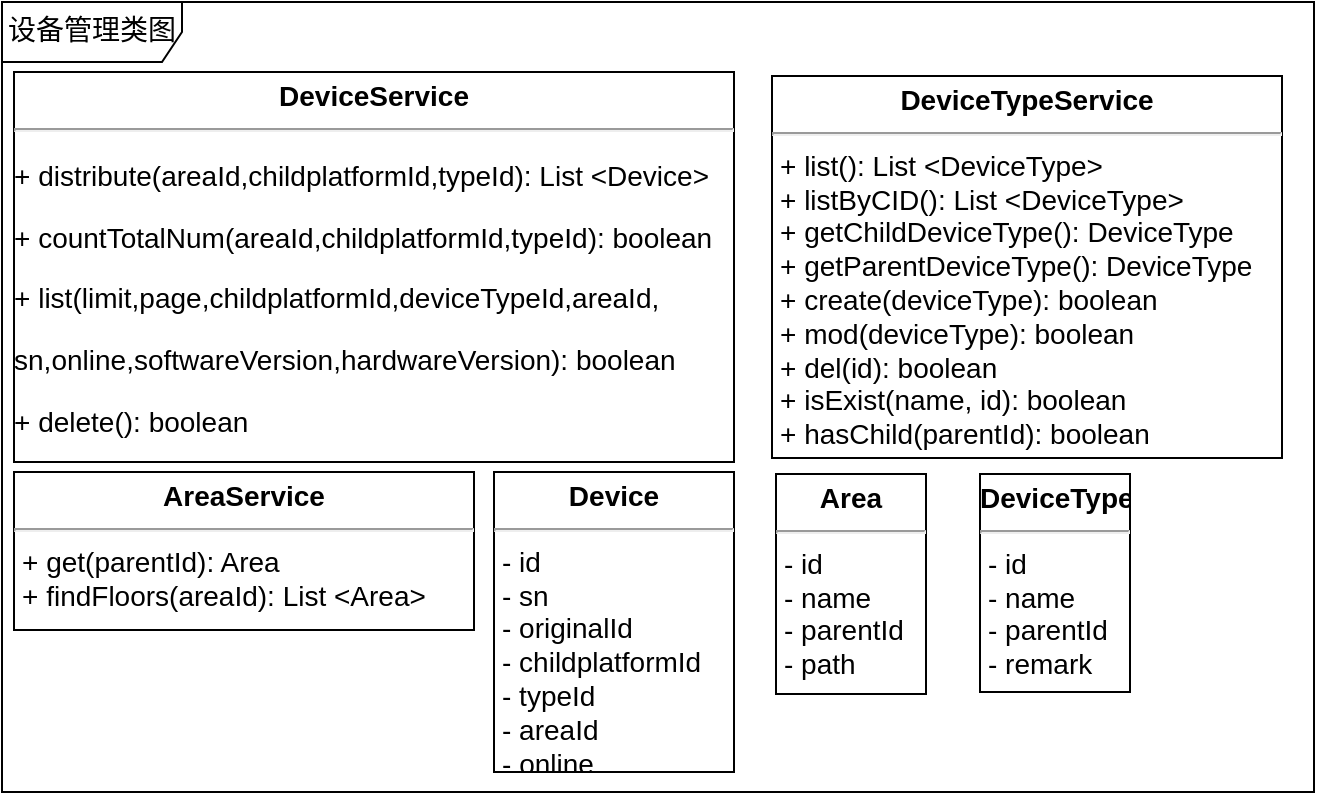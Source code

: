 <mxfile version="10.6.7" type="github"><diagram id="fKIcjFFny-ZdcJOJ5Gdy" name="Ã§Â¬Â¬ 1 Ã©Â¡Âµ"><mxGraphModel dx="1007" dy="579" grid="1" gridSize="10" guides="1" tooltips="1" connect="1" arrows="1" fold="1" page="1" pageScale="1" pageWidth="850" pageHeight="1100" math="0" shadow="0"><root><mxCell id="0"/><mxCell id="1" parent="0"/><mxCell id="XLAtCyjLGJJxPSicPnzz-1" value="设备管理类图" style="shape=umlFrame;whiteSpace=wrap;html=1;rounded=0;shadow=0;comic=0;labelBackgroundColor=none;strokeColor=#000000;strokeWidth=1;fillColor=#ffffff;fontFamily=Verdana;fontSize=14;fontColor=#000000;align=center;width=90;height=30;" parent="1" vertex="1"><mxGeometry x="34" y="115" width="656" height="395" as="geometry"/></mxCell><mxCell id="xsI2GI6rg9mrouiKZmRD-1" value="&lt;p style=&quot;margin: 4px 0px 0px ; text-align: center ; font-size: 14px&quot;&gt;&lt;b&gt;Device&lt;/b&gt;&lt;/p&gt;&lt;hr style=&quot;font-size: 14px&quot;&gt;&lt;p style=&quot;margin: 0px 0px 0px 4px ; font-size: 14px&quot;&gt;- id&lt;/p&gt;&lt;p style=&quot;margin: 0px 0px 0px 4px ; font-size: 14px&quot;&gt;- sn&lt;/p&gt;&lt;p style=&quot;margin: 0px 0px 0px 4px ; font-size: 14px&quot;&gt;- originalId&lt;/p&gt;&lt;p style=&quot;margin: 0px 0px 0px 4px ; font-size: 14px&quot;&gt;- childplatformId&lt;/p&gt;&lt;p style=&quot;margin: 0px 0px 0px 4px ; font-size: 14px&quot;&gt;- typeId&lt;/p&gt;&lt;p style=&quot;margin: 0px 0px 0px 4px ; font-size: 14px&quot;&gt;- areaId&lt;/p&gt;&lt;p style=&quot;margin: 0px 0px 0px 4px ; font-size: 14px&quot;&gt;-&amp;nbsp;&lt;span&gt;online&lt;/span&gt;&lt;/p&gt;" style="verticalAlign=top;align=left;overflow=fill;fontSize=14;fontFamily=Helvetica;html=1;" parent="1" vertex="1"><mxGeometry x="280" y="350" width="120" height="150" as="geometry"/></mxCell><mxCell id="XLAtCyjLGJJxPSicPnzz-2" value="&lt;p style=&quot;margin: 4px 0px 0px ; text-align: center ; font-size: 14px&quot;&gt;&lt;b&gt;DeviceService&lt;/b&gt;&lt;/p&gt;&lt;hr style=&quot;font-size: 14px&quot;&gt;&lt;p&gt;&lt;span&gt;+&amp;nbsp;&lt;/span&gt;&lt;span&gt;distribute&lt;/span&gt;&lt;span&gt;(&lt;/span&gt;&lt;span&gt;areaId&lt;/span&gt;&lt;span&gt;,&lt;/span&gt;&lt;span&gt;childplatformId&lt;/span&gt;&lt;span&gt;,&lt;/span&gt;&lt;span&gt;typeId&lt;/span&gt;&lt;span&gt;)&lt;/span&gt;&lt;span&gt;: List &amp;lt;Device&amp;gt;&lt;/span&gt;&lt;br&gt;&lt;/p&gt;&lt;p&gt;&lt;span&gt;+&amp;nbsp;&lt;/span&gt;&lt;span&gt;countTotalNum&lt;/span&gt;&lt;span&gt;(&lt;/span&gt;&lt;span&gt;areaId&lt;/span&gt;&lt;span&gt;,&lt;/span&gt;&lt;span&gt;childplatformId&lt;/span&gt;&lt;span&gt;,&lt;/span&gt;&lt;span&gt;typeId&lt;/span&gt;&lt;span&gt;)&lt;/span&gt;&lt;span&gt;: boolean&lt;/span&gt;&lt;/p&gt;&lt;p&gt;&lt;span&gt;+&amp;nbsp;&lt;/span&gt;&lt;span&gt;list&lt;/span&gt;&lt;span&gt;(&lt;/span&gt;&lt;span&gt;limit&lt;/span&gt;&lt;span&gt;,&lt;/span&gt;&lt;span&gt;page&lt;/span&gt;&lt;span&gt;,&lt;/span&gt;&lt;span&gt;childplatformId&lt;/span&gt;&lt;span&gt;,&lt;/span&gt;&lt;span&gt;deviceTypeId&lt;/span&gt;&lt;span&gt;,&lt;/span&gt;&lt;span&gt;areaId&lt;/span&gt;&lt;span&gt;,&lt;/span&gt;&lt;/p&gt;&lt;p&gt;&lt;span&gt;sn&lt;/span&gt;&lt;span&gt;,&lt;/span&gt;&lt;span&gt;online&lt;/span&gt;&lt;span&gt;,&lt;/span&gt;&lt;span&gt;softwareVersion&lt;/span&gt;&lt;span&gt;,&lt;/span&gt;&lt;span&gt;hardwareVersion&lt;/span&gt;&lt;span&gt;):&lt;/span&gt;&lt;span&gt;&amp;nbsp;boolean&lt;/span&gt;&lt;/p&gt;&lt;p&gt;&lt;span&gt;+ delete(): boolean&lt;/span&gt;&lt;/p&gt;&lt;p style=&quot;margin: 0px 0px 0px 4px ; font-size: 14px&quot;&gt;&lt;br&gt;&lt;/p&gt;" style="verticalAlign=top;align=left;overflow=fill;fontSize=14;fontFamily=Helvetica;html=1;" parent="1" vertex="1"><mxGeometry x="40" y="150" width="360" height="195" as="geometry"/></mxCell><mxCell id="xsI2GI6rg9mrouiKZmRD-2" value="&lt;p style=&quot;margin: 4px 0px 0px ; text-align: center ; font-size: 14px&quot;&gt;&lt;b&gt;DeviceType&lt;/b&gt;&lt;/p&gt;&lt;hr style=&quot;font-size: 14px&quot;&gt;&lt;p style=&quot;margin: 0px 0px 0px 4px ; font-size: 14px&quot;&gt;- id&lt;/p&gt;&lt;p style=&quot;margin: 0px 0px 0px 4px ; font-size: 14px&quot;&gt;- name&lt;/p&gt;&lt;p style=&quot;margin: 0px 0px 0px 4px ; font-size: 14px&quot;&gt;- parentId&lt;/p&gt;&lt;p style=&quot;margin: 0px 0px 0px 4px ; font-size: 14px&quot;&gt;- remark&lt;/p&gt;&lt;p style=&quot;margin: 0px 0px 0px 4px ; font-size: 14px&quot;&gt;&lt;br&gt;&lt;/p&gt;" style="verticalAlign=top;align=left;overflow=fill;fontSize=14;fontFamily=Helvetica;html=1;" parent="1" vertex="1"><mxGeometry x="523" y="351" width="75" height="109" as="geometry"/></mxCell><mxCell id="xsI2GI6rg9mrouiKZmRD-5" value="&lt;p style=&quot;margin: 4px 0px 0px ; text-align: center ; font-size: 14px&quot;&gt;&lt;b&gt;DeviceTypeService&lt;/b&gt;&lt;/p&gt;&lt;hr style=&quot;font-size: 14px&quot;&gt;&lt;p style=&quot;margin: 0px 0px 0px 4px ; font-size: 14px&quot;&gt;+ list():&lt;span&gt;&amp;nbsp;List &amp;lt;DeviceType&amp;gt;&lt;/span&gt;&lt;/p&gt;&lt;p style=&quot;margin: 0px 0px 0px 4px ; font-size: 14px&quot;&gt;+ listByCID()&lt;span&gt;:&lt;/span&gt;&lt;span&gt;&amp;nbsp;List &amp;lt;DeviceType&amp;gt;&lt;/span&gt;&lt;/p&gt;&lt;p style=&quot;margin: 0px 0px 0px 4px ; font-size: 14px&quot;&gt;&lt;span&gt;+ getChildDeviceType&lt;/span&gt;&lt;span&gt;(&lt;/span&gt;&lt;span&gt;): DeviceType&lt;/span&gt;&lt;/p&gt;&lt;p style=&quot;margin: 0px 0px 0px 4px ; font-size: 14px&quot;&gt;&lt;span&gt;+&amp;nbsp;&lt;/span&gt;&lt;span&gt;getParentDeviceType&lt;/span&gt;&lt;span&gt;(&lt;/span&gt;&lt;span&gt;): DeviceType&lt;/span&gt;&lt;/p&gt;&lt;p style=&quot;margin: 0px 0px 0px 4px ; font-size: 14px&quot;&gt;&lt;span&gt;+&amp;nbsp;&lt;/span&gt;&lt;span&gt;create&lt;/span&gt;&lt;span&gt;(&lt;/span&gt;&lt;span&gt;deviceType&lt;/span&gt;&lt;span&gt;): boolean&lt;/span&gt;&lt;/p&gt;&lt;p style=&quot;margin: 0px 0px 0px 4px ; font-size: 14px&quot;&gt;&lt;span&gt;+&amp;nbsp;&lt;/span&gt;&lt;span&gt;mod&lt;/span&gt;&lt;span&gt;(&lt;/span&gt;&lt;span&gt;deviceType&lt;/span&gt;&lt;span&gt;): boolean&lt;/span&gt;&lt;/p&gt;&lt;p style=&quot;margin: 0px 0px 0px 4px ; font-size: 14px&quot;&gt;&lt;span&gt;+&amp;nbsp;&lt;/span&gt;&lt;span&gt;del&lt;/span&gt;&lt;span&gt;(&lt;/span&gt;&lt;span&gt;id&lt;/span&gt;&lt;span&gt;): boolean&lt;/span&gt;&lt;/p&gt;&lt;p style=&quot;margin: 0px 0px 0px 4px ; font-size: 14px&quot;&gt;&lt;span&gt;+&amp;nbsp;&lt;/span&gt;&lt;span&gt;isExist&lt;/span&gt;&lt;span&gt;(&lt;/span&gt;&lt;span&gt;name&lt;/span&gt;&lt;span&gt;, &lt;/span&gt;&lt;span&gt;id&lt;/span&gt;&lt;span&gt;): boolean&lt;/span&gt;&lt;/p&gt;&lt;p style=&quot;margin: 0px 0px 0px 4px ; font-size: 14px&quot;&gt;&lt;span&gt;+&amp;nbsp;&lt;/span&gt;&lt;span&gt;hasChild&lt;/span&gt;&lt;span&gt;(&lt;/span&gt;&lt;span&gt;parentId&lt;/span&gt;&lt;span&gt;): boolean&lt;/span&gt;&lt;/p&gt;" style="verticalAlign=top;align=left;overflow=fill;fontSize=14;fontFamily=Helvetica;html=1;" parent="1" vertex="1"><mxGeometry x="419" y="152" width="255" height="191" as="geometry"/></mxCell><mxCell id="GM2SlGqtrB-aqcvdDgYf-1" value="&lt;p style=&quot;margin: 4px 0px 0px ; text-align: center ; font-size: 14px&quot;&gt;&lt;b&gt;AreaService&lt;/b&gt;&lt;/p&gt;&lt;hr style=&quot;font-size: 14px&quot;&gt;&lt;p style=&quot;margin: 0px 0px 0px 4px ; font-size: 14px&quot;&gt;+ get(parentId): Area&lt;/p&gt;&lt;p style=&quot;margin: 0px 0px 0px 4px ; font-size: 14px&quot;&gt;&lt;span&gt;+ findFloors(areaId): List &amp;lt;Area&amp;gt;&lt;/span&gt;&lt;br&gt;&lt;/p&gt;&lt;p style=&quot;margin: 0px 0px 0px 4px ; font-size: 14px&quot;&gt;&lt;br&gt;&lt;/p&gt;" style="verticalAlign=top;align=left;overflow=fill;fontSize=14;fontFamily=Helvetica;html=1;" vertex="1" parent="1"><mxGeometry x="40" y="350" width="230" height="79" as="geometry"/></mxCell><mxCell id="GM2SlGqtrB-aqcvdDgYf-2" value="&lt;p style=&quot;margin: 4px 0px 0px ; text-align: center ; font-size: 14px&quot;&gt;&lt;b&gt;Area&lt;/b&gt;&lt;/p&gt;&lt;hr style=&quot;font-size: 14px&quot;&gt;&lt;p style=&quot;margin: 0px 0px 0px 4px ; font-size: 14px&quot;&gt;- id&lt;/p&gt;&lt;p style=&quot;margin: 0px 0px 0px 4px ; font-size: 14px&quot;&gt;- name&lt;/p&gt;&lt;p style=&quot;margin: 0px 0px 0px 4px ; font-size: 14px&quot;&gt;- parentId&lt;/p&gt;&lt;p style=&quot;margin: 0px 0px 0px 4px ; font-size: 14px&quot;&gt;- path&lt;br&gt;&lt;/p&gt;" style="verticalAlign=top;align=left;overflow=fill;fontSize=14;fontFamily=Helvetica;html=1;" vertex="1" parent="1"><mxGeometry x="421" y="351" width="75" height="110" as="geometry"/></mxCell></root></mxGraphModel></diagram></mxfile>
